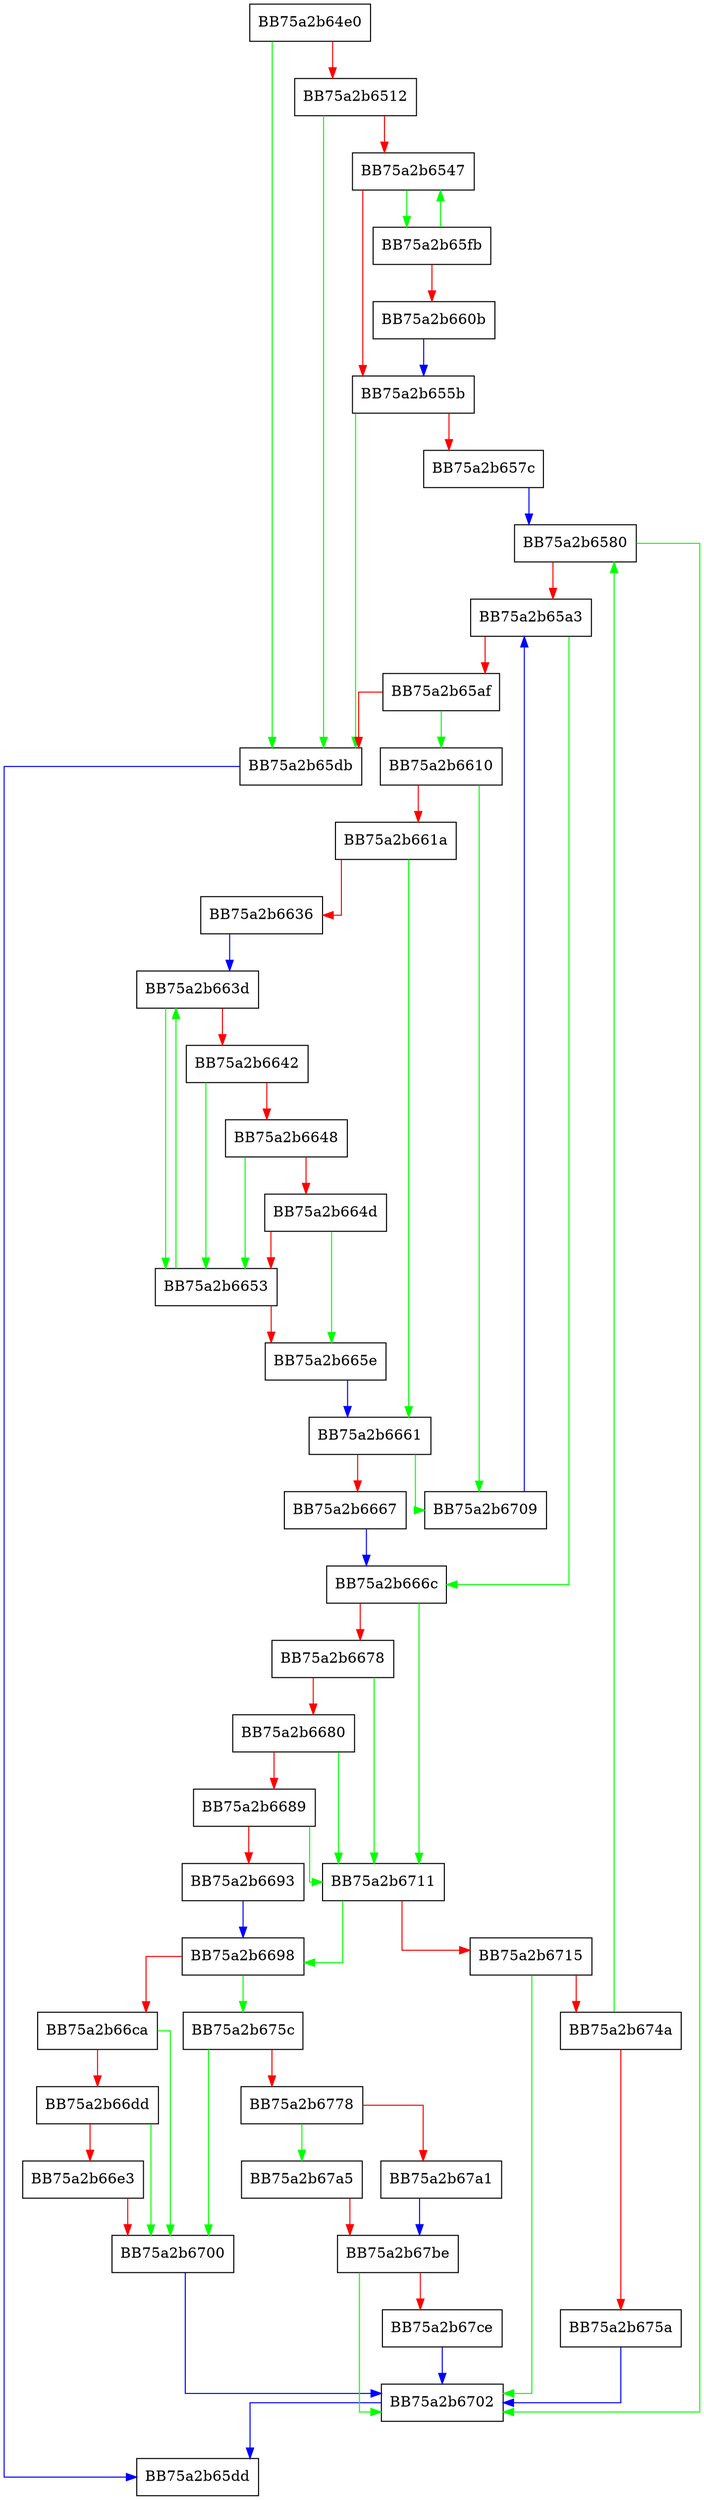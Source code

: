 digraph gsfx_ismine {
  node [shape="box"];
  graph [splines=ortho];
  BB75a2b64e0 -> BB75a2b65db [color="green"];
  BB75a2b64e0 -> BB75a2b6512 [color="red"];
  BB75a2b6512 -> BB75a2b65db [color="green"];
  BB75a2b6512 -> BB75a2b6547 [color="red"];
  BB75a2b6547 -> BB75a2b65fb [color="green"];
  BB75a2b6547 -> BB75a2b655b [color="red"];
  BB75a2b655b -> BB75a2b65db [color="green"];
  BB75a2b655b -> BB75a2b657c [color="red"];
  BB75a2b657c -> BB75a2b6580 [color="blue"];
  BB75a2b6580 -> BB75a2b6702 [color="green"];
  BB75a2b6580 -> BB75a2b65a3 [color="red"];
  BB75a2b65a3 -> BB75a2b666c [color="green"];
  BB75a2b65a3 -> BB75a2b65af [color="red"];
  BB75a2b65af -> BB75a2b6610 [color="green"];
  BB75a2b65af -> BB75a2b65db [color="red"];
  BB75a2b65db -> BB75a2b65dd [color="blue"];
  BB75a2b65fb -> BB75a2b6547 [color="green"];
  BB75a2b65fb -> BB75a2b660b [color="red"];
  BB75a2b660b -> BB75a2b655b [color="blue"];
  BB75a2b6610 -> BB75a2b6709 [color="green"];
  BB75a2b6610 -> BB75a2b661a [color="red"];
  BB75a2b661a -> BB75a2b6661 [color="green"];
  BB75a2b661a -> BB75a2b6636 [color="red"];
  BB75a2b6636 -> BB75a2b663d [color="blue"];
  BB75a2b663d -> BB75a2b6653 [color="green"];
  BB75a2b663d -> BB75a2b6642 [color="red"];
  BB75a2b6642 -> BB75a2b6653 [color="green"];
  BB75a2b6642 -> BB75a2b6648 [color="red"];
  BB75a2b6648 -> BB75a2b6653 [color="green"];
  BB75a2b6648 -> BB75a2b664d [color="red"];
  BB75a2b664d -> BB75a2b665e [color="green"];
  BB75a2b664d -> BB75a2b6653 [color="red"];
  BB75a2b6653 -> BB75a2b663d [color="green"];
  BB75a2b6653 -> BB75a2b665e [color="red"];
  BB75a2b665e -> BB75a2b6661 [color="blue"];
  BB75a2b6661 -> BB75a2b6709 [color="green"];
  BB75a2b6661 -> BB75a2b6667 [color="red"];
  BB75a2b6667 -> BB75a2b666c [color="blue"];
  BB75a2b666c -> BB75a2b6711 [color="green"];
  BB75a2b666c -> BB75a2b6678 [color="red"];
  BB75a2b6678 -> BB75a2b6711 [color="green"];
  BB75a2b6678 -> BB75a2b6680 [color="red"];
  BB75a2b6680 -> BB75a2b6711 [color="green"];
  BB75a2b6680 -> BB75a2b6689 [color="red"];
  BB75a2b6689 -> BB75a2b6711 [color="green"];
  BB75a2b6689 -> BB75a2b6693 [color="red"];
  BB75a2b6693 -> BB75a2b6698 [color="blue"];
  BB75a2b6698 -> BB75a2b675c [color="green"];
  BB75a2b6698 -> BB75a2b66ca [color="red"];
  BB75a2b66ca -> BB75a2b6700 [color="green"];
  BB75a2b66ca -> BB75a2b66dd [color="red"];
  BB75a2b66dd -> BB75a2b6700 [color="green"];
  BB75a2b66dd -> BB75a2b66e3 [color="red"];
  BB75a2b66e3 -> BB75a2b6700 [color="red"];
  BB75a2b6700 -> BB75a2b6702 [color="blue"];
  BB75a2b6702 -> BB75a2b65dd [color="blue"];
  BB75a2b6709 -> BB75a2b65a3 [color="blue"];
  BB75a2b6711 -> BB75a2b6698 [color="green"];
  BB75a2b6711 -> BB75a2b6715 [color="red"];
  BB75a2b6715 -> BB75a2b6702 [color="green"];
  BB75a2b6715 -> BB75a2b674a [color="red"];
  BB75a2b674a -> BB75a2b6580 [color="green"];
  BB75a2b674a -> BB75a2b675a [color="red"];
  BB75a2b675a -> BB75a2b6702 [color="blue"];
  BB75a2b675c -> BB75a2b6700 [color="green"];
  BB75a2b675c -> BB75a2b6778 [color="red"];
  BB75a2b6778 -> BB75a2b67a5 [color="green"];
  BB75a2b6778 -> BB75a2b67a1 [color="red"];
  BB75a2b67a1 -> BB75a2b67be [color="blue"];
  BB75a2b67a5 -> BB75a2b67be [color="red"];
  BB75a2b67be -> BB75a2b6702 [color="green"];
  BB75a2b67be -> BB75a2b67ce [color="red"];
  BB75a2b67ce -> BB75a2b6702 [color="blue"];
}